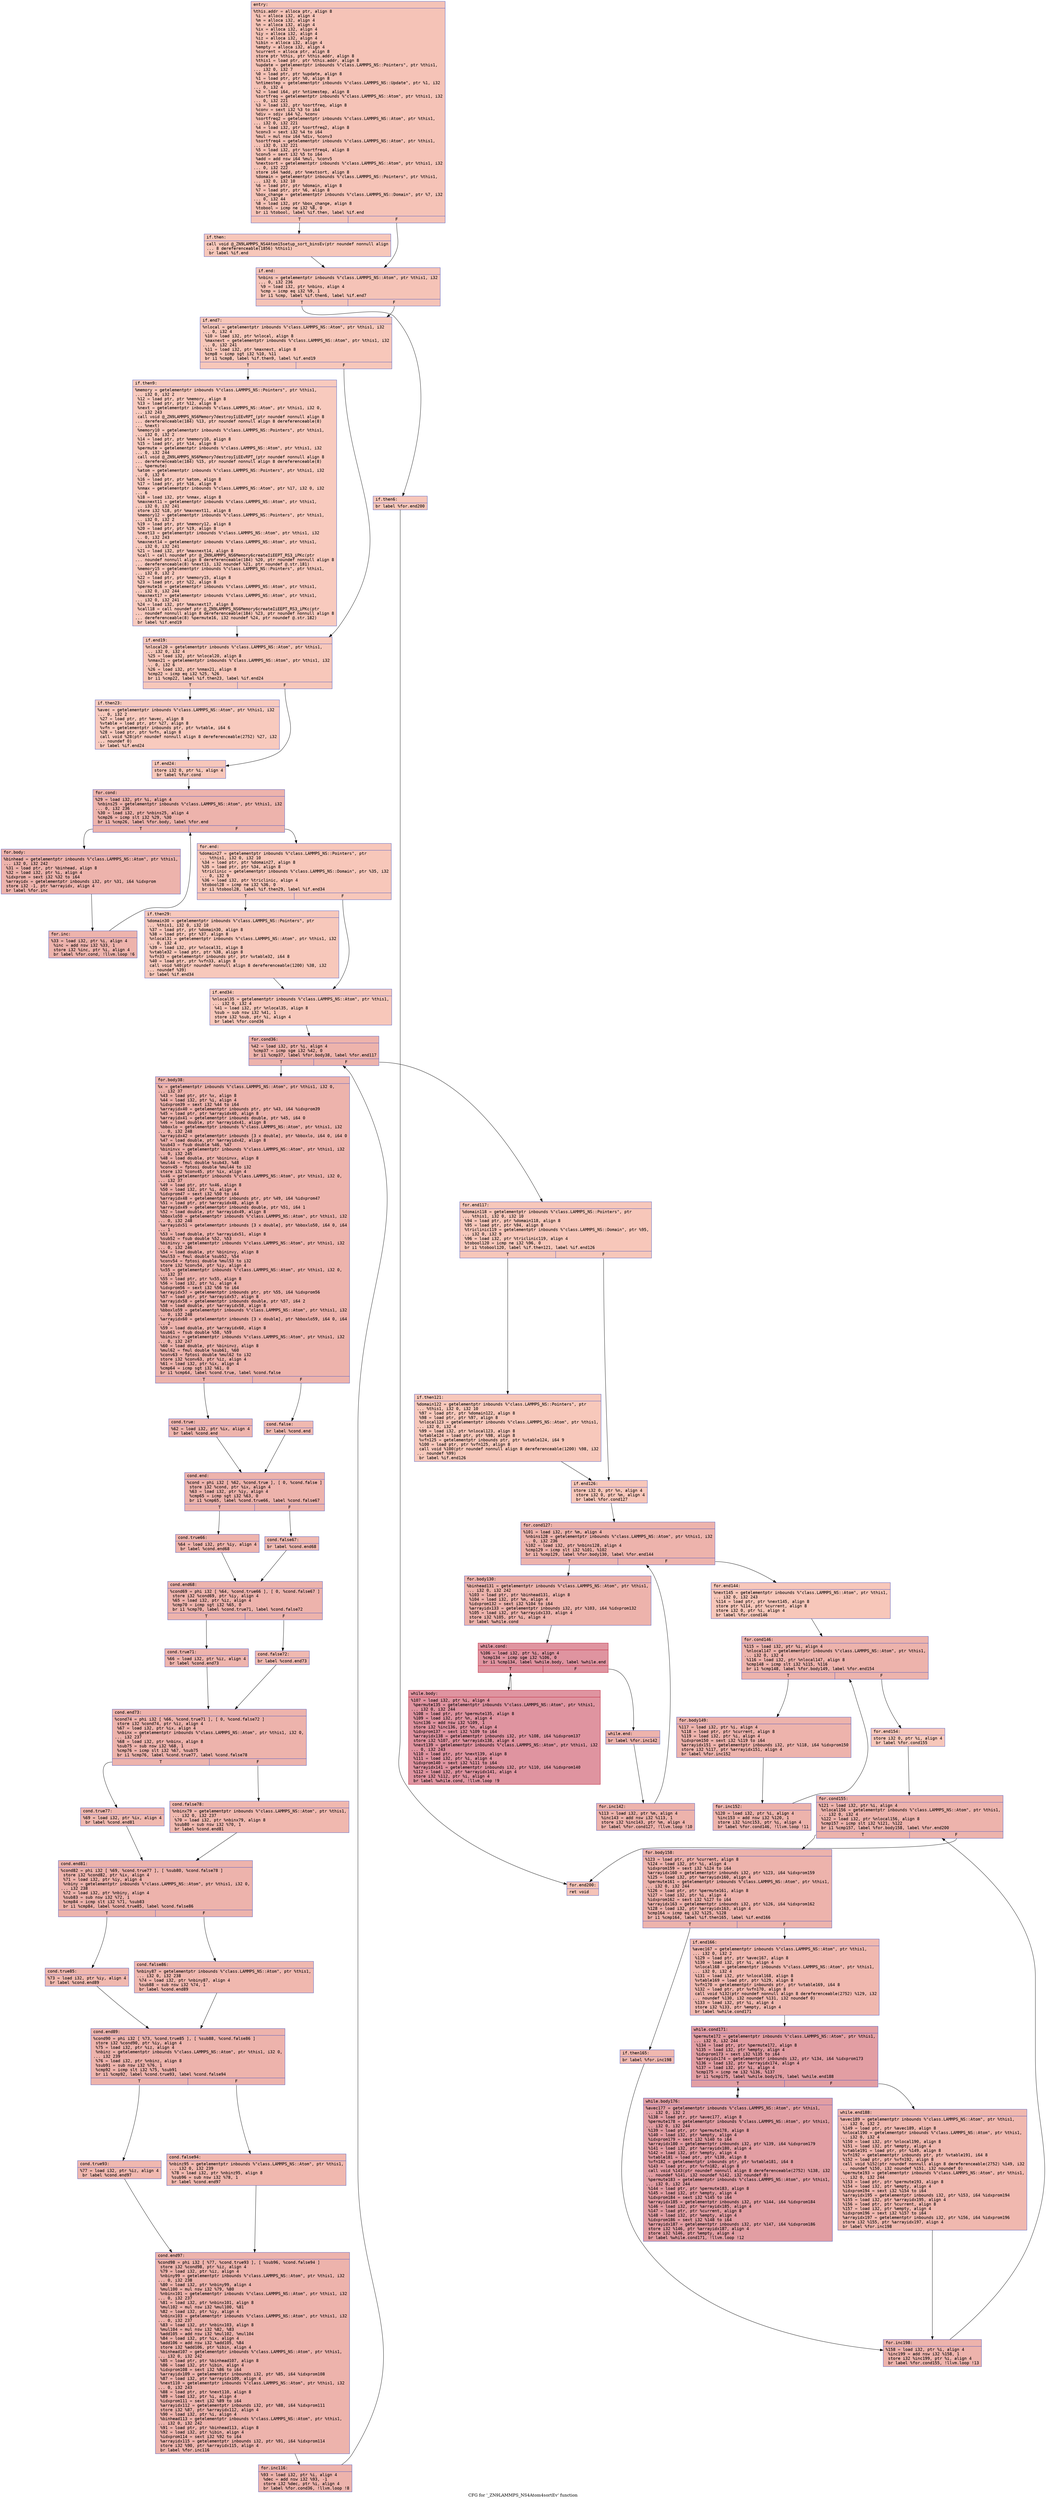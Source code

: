 digraph "CFG for '_ZN9LAMMPS_NS4Atom4sortEv' function" {
	label="CFG for '_ZN9LAMMPS_NS4Atom4sortEv' function";

	Node0x55aea90f3e20 [shape=record,color="#3d50c3ff", style=filled, fillcolor="#e8765c70" fontname="Courier",label="{entry:\l|  %this.addr = alloca ptr, align 8\l  %i = alloca i32, align 4\l  %m = alloca i32, align 4\l  %n = alloca i32, align 4\l  %ix = alloca i32, align 4\l  %iy = alloca i32, align 4\l  %iz = alloca i32, align 4\l  %ibin = alloca i32, align 4\l  %empty = alloca i32, align 4\l  %current = alloca ptr, align 8\l  store ptr %this, ptr %this.addr, align 8\l  %this1 = load ptr, ptr %this.addr, align 8\l  %update = getelementptr inbounds %\"class.LAMMPS_NS::Pointers\", ptr %this1,\l... i32 0, i32 7\l  %0 = load ptr, ptr %update, align 8\l  %1 = load ptr, ptr %0, align 8\l  %ntimestep = getelementptr inbounds %\"class.LAMMPS_NS::Update\", ptr %1, i32\l... 0, i32 4\l  %2 = load i64, ptr %ntimestep, align 8\l  %sortfreq = getelementptr inbounds %\"class.LAMMPS_NS::Atom\", ptr %this1, i32\l... 0, i32 221\l  %3 = load i32, ptr %sortfreq, align 8\l  %conv = sext i32 %3 to i64\l  %div = sdiv i64 %2, %conv\l  %sortfreq2 = getelementptr inbounds %\"class.LAMMPS_NS::Atom\", ptr %this1,\l... i32 0, i32 221\l  %4 = load i32, ptr %sortfreq2, align 8\l  %conv3 = sext i32 %4 to i64\l  %mul = mul nsw i64 %div, %conv3\l  %sortfreq4 = getelementptr inbounds %\"class.LAMMPS_NS::Atom\", ptr %this1,\l... i32 0, i32 221\l  %5 = load i32, ptr %sortfreq4, align 8\l  %conv5 = sext i32 %5 to i64\l  %add = add nsw i64 %mul, %conv5\l  %nextsort = getelementptr inbounds %\"class.LAMMPS_NS::Atom\", ptr %this1, i32\l... 0, i32 222\l  store i64 %add, ptr %nextsort, align 8\l  %domain = getelementptr inbounds %\"class.LAMMPS_NS::Pointers\", ptr %this1,\l... i32 0, i32 10\l  %6 = load ptr, ptr %domain, align 8\l  %7 = load ptr, ptr %6, align 8\l  %box_change = getelementptr inbounds %\"class.LAMMPS_NS::Domain\", ptr %7, i32\l... 0, i32 44\l  %8 = load i32, ptr %box_change, align 8\l  %tobool = icmp ne i32 %8, 0\l  br i1 %tobool, label %if.then, label %if.end\l|{<s0>T|<s1>F}}"];
	Node0x55aea90f3e20:s0 -> Node0x55aea90f57d0[tooltip="entry -> if.then\nProbability 62.50%" ];
	Node0x55aea90f3e20:s1 -> Node0x55aea90f5840[tooltip="entry -> if.end\nProbability 37.50%" ];
	Node0x55aea90f57d0 [shape=record,color="#3d50c3ff", style=filled, fillcolor="#ec7f6370" fontname="Courier",label="{if.then:\l|  call void @_ZN9LAMMPS_NS4Atom15setup_sort_binsEv(ptr noundef nonnull align\l... 8 dereferenceable(1856) %this1)\l  br label %if.end\l}"];
	Node0x55aea90f57d0 -> Node0x55aea90f5840[tooltip="if.then -> if.end\nProbability 100.00%" ];
	Node0x55aea90f5840 [shape=record,color="#3d50c3ff", style=filled, fillcolor="#e8765c70" fontname="Courier",label="{if.end:\l|  %nbins = getelementptr inbounds %\"class.LAMMPS_NS::Atom\", ptr %this1, i32\l... 0, i32 236\l  %9 = load i32, ptr %nbins, align 4\l  %cmp = icmp eq i32 %9, 1\l  br i1 %cmp, label %if.then6, label %if.end7\l|{<s0>T|<s1>F}}"];
	Node0x55aea90f5840:s0 -> Node0x55aea90f5d30[tooltip="if.end -> if.then6\nProbability 50.00%" ];
	Node0x55aea90f5840:s1 -> Node0x55aea90f5d80[tooltip="if.end -> if.end7\nProbability 50.00%" ];
	Node0x55aea90f5d30 [shape=record,color="#3d50c3ff", style=filled, fillcolor="#ec7f6370" fontname="Courier",label="{if.then6:\l|  br label %for.end200\l}"];
	Node0x55aea90f5d30 -> Node0x55aea90f5ea0[tooltip="if.then6 -> for.end200\nProbability 100.00%" ];
	Node0x55aea90f5d80 [shape=record,color="#3d50c3ff", style=filled, fillcolor="#ec7f6370" fontname="Courier",label="{if.end7:\l|  %nlocal = getelementptr inbounds %\"class.LAMMPS_NS::Atom\", ptr %this1, i32\l... 0, i32 4\l  %10 = load i32, ptr %nlocal, align 8\l  %maxnext = getelementptr inbounds %\"class.LAMMPS_NS::Atom\", ptr %this1, i32\l... 0, i32 241\l  %11 = load i32, ptr %maxnext, align 8\l  %cmp8 = icmp sgt i32 %10, %11\l  br i1 %cmp8, label %if.then9, label %if.end19\l|{<s0>T|<s1>F}}"];
	Node0x55aea90f5d80:s0 -> Node0x55aea90f62d0[tooltip="if.end7 -> if.then9\nProbability 50.00%" ];
	Node0x55aea90f5d80:s1 -> Node0x55aea90f6350[tooltip="if.end7 -> if.end19\nProbability 50.00%" ];
	Node0x55aea90f62d0 [shape=record,color="#3d50c3ff", style=filled, fillcolor="#ef886b70" fontname="Courier",label="{if.then9:\l|  %memory = getelementptr inbounds %\"class.LAMMPS_NS::Pointers\", ptr %this1,\l... i32 0, i32 2\l  %12 = load ptr, ptr %memory, align 8\l  %13 = load ptr, ptr %12, align 8\l  %next = getelementptr inbounds %\"class.LAMMPS_NS::Atom\", ptr %this1, i32 0,\l... i32 243\l  call void @_ZN9LAMMPS_NS6Memory7destroyIiEEvRPT_(ptr noundef nonnull align 8\l... dereferenceable(184) %13, ptr noundef nonnull align 8 dereferenceable(8)\l... %next)\l  %memory10 = getelementptr inbounds %\"class.LAMMPS_NS::Pointers\", ptr %this1,\l... i32 0, i32 2\l  %14 = load ptr, ptr %memory10, align 8\l  %15 = load ptr, ptr %14, align 8\l  %permute = getelementptr inbounds %\"class.LAMMPS_NS::Atom\", ptr %this1, i32\l... 0, i32 244\l  call void @_ZN9LAMMPS_NS6Memory7destroyIiEEvRPT_(ptr noundef nonnull align 8\l... dereferenceable(184) %15, ptr noundef nonnull align 8 dereferenceable(8)\l... %permute)\l  %atom = getelementptr inbounds %\"class.LAMMPS_NS::Pointers\", ptr %this1, i32\l... 0, i32 6\l  %16 = load ptr, ptr %atom, align 8\l  %17 = load ptr, ptr %16, align 8\l  %nmax = getelementptr inbounds %\"class.LAMMPS_NS::Atom\", ptr %17, i32 0, i32\l... 6\l  %18 = load i32, ptr %nmax, align 8\l  %maxnext11 = getelementptr inbounds %\"class.LAMMPS_NS::Atom\", ptr %this1,\l... i32 0, i32 241\l  store i32 %18, ptr %maxnext11, align 8\l  %memory12 = getelementptr inbounds %\"class.LAMMPS_NS::Pointers\", ptr %this1,\l... i32 0, i32 2\l  %19 = load ptr, ptr %memory12, align 8\l  %20 = load ptr, ptr %19, align 8\l  %next13 = getelementptr inbounds %\"class.LAMMPS_NS::Atom\", ptr %this1, i32\l... 0, i32 243\l  %maxnext14 = getelementptr inbounds %\"class.LAMMPS_NS::Atom\", ptr %this1,\l... i32 0, i32 241\l  %21 = load i32, ptr %maxnext14, align 8\l  %call = call noundef ptr @_ZN9LAMMPS_NS6Memory6createIiEEPT_RS3_iPKc(ptr\l... noundef nonnull align 8 dereferenceable(184) %20, ptr noundef nonnull align 8\l... dereferenceable(8) %next13, i32 noundef %21, ptr noundef @.str.181)\l  %memory15 = getelementptr inbounds %\"class.LAMMPS_NS::Pointers\", ptr %this1,\l... i32 0, i32 2\l  %22 = load ptr, ptr %memory15, align 8\l  %23 = load ptr, ptr %22, align 8\l  %permute16 = getelementptr inbounds %\"class.LAMMPS_NS::Atom\", ptr %this1,\l... i32 0, i32 244\l  %maxnext17 = getelementptr inbounds %\"class.LAMMPS_NS::Atom\", ptr %this1,\l... i32 0, i32 241\l  %24 = load i32, ptr %maxnext17, align 8\l  %call18 = call noundef ptr @_ZN9LAMMPS_NS6Memory6createIiEEPT_RS3_iPKc(ptr\l... noundef nonnull align 8 dereferenceable(184) %23, ptr noundef nonnull align 8\l... dereferenceable(8) %permute16, i32 noundef %24, ptr noundef @.str.182)\l  br label %if.end19\l}"];
	Node0x55aea90f62d0 -> Node0x55aea90f6350[tooltip="if.then9 -> if.end19\nProbability 100.00%" ];
	Node0x55aea90f6350 [shape=record,color="#3d50c3ff", style=filled, fillcolor="#ec7f6370" fontname="Courier",label="{if.end19:\l|  %nlocal20 = getelementptr inbounds %\"class.LAMMPS_NS::Atom\", ptr %this1,\l... i32 0, i32 4\l  %25 = load i32, ptr %nlocal20, align 8\l  %nmax21 = getelementptr inbounds %\"class.LAMMPS_NS::Atom\", ptr %this1, i32\l... 0, i32 6\l  %26 = load i32, ptr %nmax21, align 8\l  %cmp22 = icmp eq i32 %25, %26\l  br i1 %cmp22, label %if.then23, label %if.end24\l|{<s0>T|<s1>F}}"];
	Node0x55aea90f6350:s0 -> Node0x55aea90f83f0[tooltip="if.end19 -> if.then23\nProbability 50.00%" ];
	Node0x55aea90f6350:s1 -> Node0x55aea90f8470[tooltip="if.end19 -> if.end24\nProbability 50.00%" ];
	Node0x55aea90f83f0 [shape=record,color="#3d50c3ff", style=filled, fillcolor="#ef886b70" fontname="Courier",label="{if.then23:\l|  %avec = getelementptr inbounds %\"class.LAMMPS_NS::Atom\", ptr %this1, i32\l... 0, i32 2\l  %27 = load ptr, ptr %avec, align 8\l  %vtable = load ptr, ptr %27, align 8\l  %vfn = getelementptr inbounds ptr, ptr %vtable, i64 6\l  %28 = load ptr, ptr %vfn, align 8\l  call void %28(ptr noundef nonnull align 8 dereferenceable(2752) %27, i32\l... noundef 0)\l  br label %if.end24\l}"];
	Node0x55aea90f83f0 -> Node0x55aea90f8470[tooltip="if.then23 -> if.end24\nProbability 100.00%" ];
	Node0x55aea90f8470 [shape=record,color="#3d50c3ff", style=filled, fillcolor="#ec7f6370" fontname="Courier",label="{if.end24:\l|  store i32 0, ptr %i, align 4\l  br label %for.cond\l}"];
	Node0x55aea90f8470 -> Node0x55aea90f8b40[tooltip="if.end24 -> for.cond\nProbability 100.00%" ];
	Node0x55aea90f8b40 [shape=record,color="#3d50c3ff", style=filled, fillcolor="#d6524470" fontname="Courier",label="{for.cond:\l|  %29 = load i32, ptr %i, align 4\l  %nbins25 = getelementptr inbounds %\"class.LAMMPS_NS::Atom\", ptr %this1, i32\l... 0, i32 236\l  %30 = load i32, ptr %nbins25, align 4\l  %cmp26 = icmp slt i32 %29, %30\l  br i1 %cmp26, label %for.body, label %for.end\l|{<s0>T|<s1>F}}"];
	Node0x55aea90f8b40:s0 -> Node0x55aea90f8e80[tooltip="for.cond -> for.body\nProbability 96.88%" ];
	Node0x55aea90f8b40:s1 -> Node0x55aea90f8f00[tooltip="for.cond -> for.end\nProbability 3.12%" ];
	Node0x55aea90f8e80 [shape=record,color="#3d50c3ff", style=filled, fillcolor="#d6524470" fontname="Courier",label="{for.body:\l|  %binhead = getelementptr inbounds %\"class.LAMMPS_NS::Atom\", ptr %this1,\l... i32 0, i32 242\l  %31 = load ptr, ptr %binhead, align 8\l  %32 = load i32, ptr %i, align 4\l  %idxprom = sext i32 %32 to i64\l  %arrayidx = getelementptr inbounds i32, ptr %31, i64 %idxprom\l  store i32 -1, ptr %arrayidx, align 4\l  br label %for.inc\l}"];
	Node0x55aea90f8e80 -> Node0x55aea90f9400[tooltip="for.body -> for.inc\nProbability 100.00%" ];
	Node0x55aea90f9400 [shape=record,color="#3d50c3ff", style=filled, fillcolor="#d6524470" fontname="Courier",label="{for.inc:\l|  %33 = load i32, ptr %i, align 4\l  %inc = add nsw i32 %33, 1\l  store i32 %inc, ptr %i, align 4\l  br label %for.cond, !llvm.loop !6\l}"];
	Node0x55aea90f9400 -> Node0x55aea90f8b40[tooltip="for.inc -> for.cond\nProbability 100.00%" ];
	Node0x55aea90f8f00 [shape=record,color="#3d50c3ff", style=filled, fillcolor="#ec7f6370" fontname="Courier",label="{for.end:\l|  %domain27 = getelementptr inbounds %\"class.LAMMPS_NS::Pointers\", ptr\l... %this1, i32 0, i32 10\l  %34 = load ptr, ptr %domain27, align 8\l  %35 = load ptr, ptr %34, align 8\l  %triclinic = getelementptr inbounds %\"class.LAMMPS_NS::Domain\", ptr %35, i32\l... 0, i32 9\l  %36 = load i32, ptr %triclinic, align 4\l  %tobool28 = icmp ne i32 %36, 0\l  br i1 %tobool28, label %if.then29, label %if.end34\l|{<s0>T|<s1>F}}"];
	Node0x55aea90f8f00:s0 -> Node0x55aea90f9c10[tooltip="for.end -> if.then29\nProbability 62.50%" ];
	Node0x55aea90f8f00:s1 -> Node0x55aea90f9c90[tooltip="for.end -> if.end34\nProbability 37.50%" ];
	Node0x55aea90f9c10 [shape=record,color="#3d50c3ff", style=filled, fillcolor="#ed836670" fontname="Courier",label="{if.then29:\l|  %domain30 = getelementptr inbounds %\"class.LAMMPS_NS::Pointers\", ptr\l... %this1, i32 0, i32 10\l  %37 = load ptr, ptr %domain30, align 8\l  %38 = load ptr, ptr %37, align 8\l  %nlocal31 = getelementptr inbounds %\"class.LAMMPS_NS::Atom\", ptr %this1, i32\l... 0, i32 4\l  %39 = load i32, ptr %nlocal31, align 8\l  %vtable32 = load ptr, ptr %38, align 8\l  %vfn33 = getelementptr inbounds ptr, ptr %vtable32, i64 8\l  %40 = load ptr, ptr %vfn33, align 8\l  call void %40(ptr noundef nonnull align 8 dereferenceable(1200) %38, i32\l... noundef %39)\l  br label %if.end34\l}"];
	Node0x55aea90f9c10 -> Node0x55aea90f9c90[tooltip="if.then29 -> if.end34\nProbability 100.00%" ];
	Node0x55aea90f9c90 [shape=record,color="#3d50c3ff", style=filled, fillcolor="#ec7f6370" fontname="Courier",label="{if.end34:\l|  %nlocal35 = getelementptr inbounds %\"class.LAMMPS_NS::Atom\", ptr %this1,\l... i32 0, i32 4\l  %41 = load i32, ptr %nlocal35, align 8\l  %sub = sub nsw i32 %41, 1\l  store i32 %sub, ptr %i, align 4\l  br label %for.cond36\l}"];
	Node0x55aea90f9c90 -> Node0x55aea90fa770[tooltip="if.end34 -> for.cond36\nProbability 100.00%" ];
	Node0x55aea90fa770 [shape=record,color="#3d50c3ff", style=filled, fillcolor="#d6524470" fontname="Courier",label="{for.cond36:\l|  %42 = load i32, ptr %i, align 4\l  %cmp37 = icmp sge i32 %42, 0\l  br i1 %cmp37, label %for.body38, label %for.end117\l|{<s0>T|<s1>F}}"];
	Node0x55aea90fa770:s0 -> Node0x55aea90fa970[tooltip="for.cond36 -> for.body38\nProbability 96.88%" ];
	Node0x55aea90fa770:s1 -> Node0x55aea90fa9f0[tooltip="for.cond36 -> for.end117\nProbability 3.12%" ];
	Node0x55aea90fa970 [shape=record,color="#3d50c3ff", style=filled, fillcolor="#d6524470" fontname="Courier",label="{for.body38:\l|  %x = getelementptr inbounds %\"class.LAMMPS_NS::Atom\", ptr %this1, i32 0,\l... i32 37\l  %43 = load ptr, ptr %x, align 8\l  %44 = load i32, ptr %i, align 4\l  %idxprom39 = sext i32 %44 to i64\l  %arrayidx40 = getelementptr inbounds ptr, ptr %43, i64 %idxprom39\l  %45 = load ptr, ptr %arrayidx40, align 8\l  %arrayidx41 = getelementptr inbounds double, ptr %45, i64 0\l  %46 = load double, ptr %arrayidx41, align 8\l  %bboxlo = getelementptr inbounds %\"class.LAMMPS_NS::Atom\", ptr %this1, i32\l... 0, i32 248\l  %arrayidx42 = getelementptr inbounds [3 x double], ptr %bboxlo, i64 0, i64 0\l  %47 = load double, ptr %arrayidx42, align 8\l  %sub43 = fsub double %46, %47\l  %bininvx = getelementptr inbounds %\"class.LAMMPS_NS::Atom\", ptr %this1, i32\l... 0, i32 245\l  %48 = load double, ptr %bininvx, align 8\l  %mul44 = fmul double %sub43, %48\l  %conv45 = fptosi double %mul44 to i32\l  store i32 %conv45, ptr %ix, align 4\l  %x46 = getelementptr inbounds %\"class.LAMMPS_NS::Atom\", ptr %this1, i32 0,\l... i32 37\l  %49 = load ptr, ptr %x46, align 8\l  %50 = load i32, ptr %i, align 4\l  %idxprom47 = sext i32 %50 to i64\l  %arrayidx48 = getelementptr inbounds ptr, ptr %49, i64 %idxprom47\l  %51 = load ptr, ptr %arrayidx48, align 8\l  %arrayidx49 = getelementptr inbounds double, ptr %51, i64 1\l  %52 = load double, ptr %arrayidx49, align 8\l  %bboxlo50 = getelementptr inbounds %\"class.LAMMPS_NS::Atom\", ptr %this1, i32\l... 0, i32 248\l  %arrayidx51 = getelementptr inbounds [3 x double], ptr %bboxlo50, i64 0, i64\l... 1\l  %53 = load double, ptr %arrayidx51, align 8\l  %sub52 = fsub double %52, %53\l  %bininvy = getelementptr inbounds %\"class.LAMMPS_NS::Atom\", ptr %this1, i32\l... 0, i32 246\l  %54 = load double, ptr %bininvy, align 8\l  %mul53 = fmul double %sub52, %54\l  %conv54 = fptosi double %mul53 to i32\l  store i32 %conv54, ptr %iy, align 4\l  %x55 = getelementptr inbounds %\"class.LAMMPS_NS::Atom\", ptr %this1, i32 0,\l... i32 37\l  %55 = load ptr, ptr %x55, align 8\l  %56 = load i32, ptr %i, align 4\l  %idxprom56 = sext i32 %56 to i64\l  %arrayidx57 = getelementptr inbounds ptr, ptr %55, i64 %idxprom56\l  %57 = load ptr, ptr %arrayidx57, align 8\l  %arrayidx58 = getelementptr inbounds double, ptr %57, i64 2\l  %58 = load double, ptr %arrayidx58, align 8\l  %bboxlo59 = getelementptr inbounds %\"class.LAMMPS_NS::Atom\", ptr %this1, i32\l... 0, i32 248\l  %arrayidx60 = getelementptr inbounds [3 x double], ptr %bboxlo59, i64 0, i64\l... 2\l  %59 = load double, ptr %arrayidx60, align 8\l  %sub61 = fsub double %58, %59\l  %bininvz = getelementptr inbounds %\"class.LAMMPS_NS::Atom\", ptr %this1, i32\l... 0, i32 247\l  %60 = load double, ptr %bininvz, align 8\l  %mul62 = fmul double %sub61, %60\l  %conv63 = fptosi double %mul62 to i32\l  store i32 %conv63, ptr %iz, align 4\l  %61 = load i32, ptr %ix, align 4\l  %cmp64 = icmp sgt i32 %61, 0\l  br i1 %cmp64, label %cond.true, label %cond.false\l|{<s0>T|<s1>F}}"];
	Node0x55aea90fa970:s0 -> Node0x55aea90fdca0[tooltip="for.body38 -> cond.true\nProbability 62.50%" ];
	Node0x55aea90fa970:s1 -> Node0x55aea90fdd20[tooltip="for.body38 -> cond.false\nProbability 37.50%" ];
	Node0x55aea90fdca0 [shape=record,color="#3d50c3ff", style=filled, fillcolor="#d8564670" fontname="Courier",label="{cond.true:\l|  %62 = load i32, ptr %ix, align 4\l  br label %cond.end\l}"];
	Node0x55aea90fdca0 -> Node0x55aea90fded0[tooltip="cond.true -> cond.end\nProbability 100.00%" ];
	Node0x55aea90fdd20 [shape=record,color="#3d50c3ff", style=filled, fillcolor="#de614d70" fontname="Courier",label="{cond.false:\l|  br label %cond.end\l}"];
	Node0x55aea90fdd20 -> Node0x55aea90fded0[tooltip="cond.false -> cond.end\nProbability 100.00%" ];
	Node0x55aea90fded0 [shape=record,color="#3d50c3ff", style=filled, fillcolor="#d6524470" fontname="Courier",label="{cond.end:\l|  %cond = phi i32 [ %62, %cond.true ], [ 0, %cond.false ]\l  store i32 %cond, ptr %ix, align 4\l  %63 = load i32, ptr %iy, align 4\l  %cmp65 = icmp sgt i32 %63, 0\l  br i1 %cmp65, label %cond.true66, label %cond.false67\l|{<s0>T|<s1>F}}"];
	Node0x55aea90fded0:s0 -> Node0x55aea90fe220[tooltip="cond.end -> cond.true66\nProbability 62.50%" ];
	Node0x55aea90fded0:s1 -> Node0x55aea90fe2a0[tooltip="cond.end -> cond.false67\nProbability 37.50%" ];
	Node0x55aea90fe220 [shape=record,color="#3d50c3ff", style=filled, fillcolor="#d8564670" fontname="Courier",label="{cond.true66:\l|  %64 = load i32, ptr %iy, align 4\l  br label %cond.end68\l}"];
	Node0x55aea90fe220 -> Node0x55aea90fe4b0[tooltip="cond.true66 -> cond.end68\nProbability 100.00%" ];
	Node0x55aea90fe2a0 [shape=record,color="#3d50c3ff", style=filled, fillcolor="#de614d70" fontname="Courier",label="{cond.false67:\l|  br label %cond.end68\l}"];
	Node0x55aea90fe2a0 -> Node0x55aea90fe4b0[tooltip="cond.false67 -> cond.end68\nProbability 100.00%" ];
	Node0x55aea90fe4b0 [shape=record,color="#3d50c3ff", style=filled, fillcolor="#d6524470" fontname="Courier",label="{cond.end68:\l|  %cond69 = phi i32 [ %64, %cond.true66 ], [ 0, %cond.false67 ]\l  store i32 %cond69, ptr %iy, align 4\l  %65 = load i32, ptr %iz, align 4\l  %cmp70 = icmp sgt i32 %65, 0\l  br i1 %cmp70, label %cond.true71, label %cond.false72\l|{<s0>T|<s1>F}}"];
	Node0x55aea90fe4b0:s0 -> Node0x55aea90fe800[tooltip="cond.end68 -> cond.true71\nProbability 62.50%" ];
	Node0x55aea90fe4b0:s1 -> Node0x55aea90fe8e0[tooltip="cond.end68 -> cond.false72\nProbability 37.50%" ];
	Node0x55aea90fe800 [shape=record,color="#3d50c3ff", style=filled, fillcolor="#d8564670" fontname="Courier",label="{cond.true71:\l|  %66 = load i32, ptr %iz, align 4\l  br label %cond.end73\l}"];
	Node0x55aea90fe800 -> Node0x55aea90feaf0[tooltip="cond.true71 -> cond.end73\nProbability 100.00%" ];
	Node0x55aea90fe8e0 [shape=record,color="#3d50c3ff", style=filled, fillcolor="#de614d70" fontname="Courier",label="{cond.false72:\l|  br label %cond.end73\l}"];
	Node0x55aea90fe8e0 -> Node0x55aea90feaf0[tooltip="cond.false72 -> cond.end73\nProbability 100.00%" ];
	Node0x55aea90feaf0 [shape=record,color="#3d50c3ff", style=filled, fillcolor="#d6524470" fontname="Courier",label="{cond.end73:\l|  %cond74 = phi i32 [ %66, %cond.true71 ], [ 0, %cond.false72 ]\l  store i32 %cond74, ptr %iz, align 4\l  %67 = load i32, ptr %ix, align 4\l  %nbinx = getelementptr inbounds %\"class.LAMMPS_NS::Atom\", ptr %this1, i32 0,\l... i32 237\l  %68 = load i32, ptr %nbinx, align 8\l  %sub75 = sub nsw i32 %68, 1\l  %cmp76 = icmp slt i32 %67, %sub75\l  br i1 %cmp76, label %cond.true77, label %cond.false78\l|{<s0>T|<s1>F}}"];
	Node0x55aea90feaf0:s0 -> Node0x55aea90ff050[tooltip="cond.end73 -> cond.true77\nProbability 50.00%" ];
	Node0x55aea90feaf0:s1 -> Node0x55aea90ff130[tooltip="cond.end73 -> cond.false78\nProbability 50.00%" ];
	Node0x55aea90ff050 [shape=record,color="#3d50c3ff", style=filled, fillcolor="#dc5d4a70" fontname="Courier",label="{cond.true77:\l|  %69 = load i32, ptr %ix, align 4\l  br label %cond.end81\l}"];
	Node0x55aea90ff050 -> Node0x55aea90ff340[tooltip="cond.true77 -> cond.end81\nProbability 100.00%" ];
	Node0x55aea90ff130 [shape=record,color="#3d50c3ff", style=filled, fillcolor="#dc5d4a70" fontname="Courier",label="{cond.false78:\l|  %nbinx79 = getelementptr inbounds %\"class.LAMMPS_NS::Atom\", ptr %this1,\l... i32 0, i32 237\l  %70 = load i32, ptr %nbinx79, align 8\l  %sub80 = sub nsw i32 %70, 1\l  br label %cond.end81\l}"];
	Node0x55aea90ff130 -> Node0x55aea90ff340[tooltip="cond.false78 -> cond.end81\nProbability 100.00%" ];
	Node0x55aea90ff340 [shape=record,color="#3d50c3ff", style=filled, fillcolor="#d6524470" fontname="Courier",label="{cond.end81:\l|  %cond82 = phi i32 [ %69, %cond.true77 ], [ %sub80, %cond.false78 ]\l  store i32 %cond82, ptr %ix, align 4\l  %71 = load i32, ptr %iy, align 4\l  %nbiny = getelementptr inbounds %\"class.LAMMPS_NS::Atom\", ptr %this1, i32 0,\l... i32 238\l  %72 = load i32, ptr %nbiny, align 4\l  %sub83 = sub nsw i32 %72, 1\l  %cmp84 = icmp slt i32 %71, %sub83\l  br i1 %cmp84, label %cond.true85, label %cond.false86\l|{<s0>T|<s1>F}}"];
	Node0x55aea90ff340:s0 -> Node0x55aea90ffab0[tooltip="cond.end81 -> cond.true85\nProbability 50.00%" ];
	Node0x55aea90ff340:s1 -> Node0x55aea90ffb90[tooltip="cond.end81 -> cond.false86\nProbability 50.00%" ];
	Node0x55aea90ffab0 [shape=record,color="#3d50c3ff", style=filled, fillcolor="#dc5d4a70" fontname="Courier",label="{cond.true85:\l|  %73 = load i32, ptr %iy, align 4\l  br label %cond.end89\l}"];
	Node0x55aea90ffab0 -> Node0x55aea90ffda0[tooltip="cond.true85 -> cond.end89\nProbability 100.00%" ];
	Node0x55aea90ffb90 [shape=record,color="#3d50c3ff", style=filled, fillcolor="#dc5d4a70" fontname="Courier",label="{cond.false86:\l|  %nbiny87 = getelementptr inbounds %\"class.LAMMPS_NS::Atom\", ptr %this1,\l... i32 0, i32 238\l  %74 = load i32, ptr %nbiny87, align 4\l  %sub88 = sub nsw i32 %74, 1\l  br label %cond.end89\l}"];
	Node0x55aea90ffb90 -> Node0x55aea90ffda0[tooltip="cond.false86 -> cond.end89\nProbability 100.00%" ];
	Node0x55aea90ffda0 [shape=record,color="#3d50c3ff", style=filled, fillcolor="#d6524470" fontname="Courier",label="{cond.end89:\l|  %cond90 = phi i32 [ %73, %cond.true85 ], [ %sub88, %cond.false86 ]\l  store i32 %cond90, ptr %iy, align 4\l  %75 = load i32, ptr %iz, align 4\l  %nbinz = getelementptr inbounds %\"class.LAMMPS_NS::Atom\", ptr %this1, i32 0,\l... i32 239\l  %76 = load i32, ptr %nbinz, align 8\l  %sub91 = sub nsw i32 %76, 1\l  %cmp92 = icmp slt i32 %75, %sub91\l  br i1 %cmp92, label %cond.true93, label %cond.false94\l|{<s0>T|<s1>F}}"];
	Node0x55aea90ffda0:s0 -> Node0x55aea9100510[tooltip="cond.end89 -> cond.true93\nProbability 50.00%" ];
	Node0x55aea90ffda0:s1 -> Node0x55aea91005f0[tooltip="cond.end89 -> cond.false94\nProbability 50.00%" ];
	Node0x55aea9100510 [shape=record,color="#3d50c3ff", style=filled, fillcolor="#dc5d4a70" fontname="Courier",label="{cond.true93:\l|  %77 = load i32, ptr %iz, align 4\l  br label %cond.end97\l}"];
	Node0x55aea9100510 -> Node0x55aea9100800[tooltip="cond.true93 -> cond.end97\nProbability 100.00%" ];
	Node0x55aea91005f0 [shape=record,color="#3d50c3ff", style=filled, fillcolor="#dc5d4a70" fontname="Courier",label="{cond.false94:\l|  %nbinz95 = getelementptr inbounds %\"class.LAMMPS_NS::Atom\", ptr %this1,\l... i32 0, i32 239\l  %78 = load i32, ptr %nbinz95, align 8\l  %sub96 = sub nsw i32 %78, 1\l  br label %cond.end97\l}"];
	Node0x55aea91005f0 -> Node0x55aea9100800[tooltip="cond.false94 -> cond.end97\nProbability 100.00%" ];
	Node0x55aea9100800 [shape=record,color="#3d50c3ff", style=filled, fillcolor="#d6524470" fontname="Courier",label="{cond.end97:\l|  %cond98 = phi i32 [ %77, %cond.true93 ], [ %sub96, %cond.false94 ]\l  store i32 %cond98, ptr %iz, align 4\l  %79 = load i32, ptr %iz, align 4\l  %nbiny99 = getelementptr inbounds %\"class.LAMMPS_NS::Atom\", ptr %this1, i32\l... 0, i32 238\l  %80 = load i32, ptr %nbiny99, align 4\l  %mul100 = mul nsw i32 %79, %80\l  %nbinx101 = getelementptr inbounds %\"class.LAMMPS_NS::Atom\", ptr %this1, i32\l... 0, i32 237\l  %81 = load i32, ptr %nbinx101, align 8\l  %mul102 = mul nsw i32 %mul100, %81\l  %82 = load i32, ptr %iy, align 4\l  %nbinx103 = getelementptr inbounds %\"class.LAMMPS_NS::Atom\", ptr %this1, i32\l... 0, i32 237\l  %83 = load i32, ptr %nbinx103, align 8\l  %mul104 = mul nsw i32 %82, %83\l  %add105 = add nsw i32 %mul102, %mul104\l  %84 = load i32, ptr %ix, align 4\l  %add106 = add nsw i32 %add105, %84\l  store i32 %add106, ptr %ibin, align 4\l  %binhead107 = getelementptr inbounds %\"class.LAMMPS_NS::Atom\", ptr %this1,\l... i32 0, i32 242\l  %85 = load ptr, ptr %binhead107, align 8\l  %86 = load i32, ptr %ibin, align 4\l  %idxprom108 = sext i32 %86 to i64\l  %arrayidx109 = getelementptr inbounds i32, ptr %85, i64 %idxprom108\l  %87 = load i32, ptr %arrayidx109, align 4\l  %next110 = getelementptr inbounds %\"class.LAMMPS_NS::Atom\", ptr %this1, i32\l... 0, i32 243\l  %88 = load ptr, ptr %next110, align 8\l  %89 = load i32, ptr %i, align 4\l  %idxprom111 = sext i32 %89 to i64\l  %arrayidx112 = getelementptr inbounds i32, ptr %88, i64 %idxprom111\l  store i32 %87, ptr %arrayidx112, align 4\l  %90 = load i32, ptr %i, align 4\l  %binhead113 = getelementptr inbounds %\"class.LAMMPS_NS::Atom\", ptr %this1,\l... i32 0, i32 242\l  %91 = load ptr, ptr %binhead113, align 8\l  %92 = load i32, ptr %ibin, align 4\l  %idxprom114 = sext i32 %92 to i64\l  %arrayidx115 = getelementptr inbounds i32, ptr %91, i64 %idxprom114\l  store i32 %90, ptr %arrayidx115, align 4\l  br label %for.inc116\l}"];
	Node0x55aea9100800 -> Node0x55aea9102250[tooltip="cond.end97 -> for.inc116\nProbability 100.00%" ];
	Node0x55aea9102250 [shape=record,color="#3d50c3ff", style=filled, fillcolor="#d6524470" fontname="Courier",label="{for.inc116:\l|  %93 = load i32, ptr %i, align 4\l  %dec = add nsw i32 %93, -1\l  store i32 %dec, ptr %i, align 4\l  br label %for.cond36, !llvm.loop !8\l}"];
	Node0x55aea9102250 -> Node0x55aea90fa770[tooltip="for.inc116 -> for.cond36\nProbability 100.00%" ];
	Node0x55aea90fa9f0 [shape=record,color="#3d50c3ff", style=filled, fillcolor="#ec7f6370" fontname="Courier",label="{for.end117:\l|  %domain118 = getelementptr inbounds %\"class.LAMMPS_NS::Pointers\", ptr\l... %this1, i32 0, i32 10\l  %94 = load ptr, ptr %domain118, align 8\l  %95 = load ptr, ptr %94, align 8\l  %triclinic119 = getelementptr inbounds %\"class.LAMMPS_NS::Domain\", ptr %95,\l... i32 0, i32 9\l  %96 = load i32, ptr %triclinic119, align 4\l  %tobool120 = icmp ne i32 %96, 0\l  br i1 %tobool120, label %if.then121, label %if.end126\l|{<s0>T|<s1>F}}"];
	Node0x55aea90fa9f0:s0 -> Node0x55aea90fb4c0[tooltip="for.end117 -> if.then121\nProbability 62.50%" ];
	Node0x55aea90fa9f0:s1 -> Node0x55aea90fb540[tooltip="for.end117 -> if.end126\nProbability 37.50%" ];
	Node0x55aea90fb4c0 [shape=record,color="#3d50c3ff", style=filled, fillcolor="#ed836670" fontname="Courier",label="{if.then121:\l|  %domain122 = getelementptr inbounds %\"class.LAMMPS_NS::Pointers\", ptr\l... %this1, i32 0, i32 10\l  %97 = load ptr, ptr %domain122, align 8\l  %98 = load ptr, ptr %97, align 8\l  %nlocal123 = getelementptr inbounds %\"class.LAMMPS_NS::Atom\", ptr %this1,\l... i32 0, i32 4\l  %99 = load i32, ptr %nlocal123, align 8\l  %vtable124 = load ptr, ptr %98, align 8\l  %vfn125 = getelementptr inbounds ptr, ptr %vtable124, i64 9\l  %100 = load ptr, ptr %vfn125, align 8\l  call void %100(ptr noundef nonnull align 8 dereferenceable(1200) %98, i32\l... noundef %99)\l  br label %if.end126\l}"];
	Node0x55aea90fb4c0 -> Node0x55aea90fb540[tooltip="if.then121 -> if.end126\nProbability 100.00%" ];
	Node0x55aea90fb540 [shape=record,color="#3d50c3ff", style=filled, fillcolor="#ec7f6370" fontname="Courier",label="{if.end126:\l|  store i32 0, ptr %n, align 4\l  store i32 0, ptr %m, align 4\l  br label %for.cond127\l}"];
	Node0x55aea90fb540 -> Node0x55aea9103d80[tooltip="if.end126 -> for.cond127\nProbability 100.00%" ];
	Node0x55aea9103d80 [shape=record,color="#3d50c3ff", style=filled, fillcolor="#d6524470" fontname="Courier",label="{for.cond127:\l|  %101 = load i32, ptr %m, align 4\l  %nbins128 = getelementptr inbounds %\"class.LAMMPS_NS::Atom\", ptr %this1, i32\l... 0, i32 236\l  %102 = load i32, ptr %nbins128, align 4\l  %cmp129 = icmp slt i32 %101, %102\l  br i1 %cmp129, label %for.body130, label %for.end144\l|{<s0>T|<s1>F}}"];
	Node0x55aea9103d80:s0 -> Node0x55aea91040f0[tooltip="for.cond127 -> for.body130\nProbability 96.88%" ];
	Node0x55aea9103d80:s1 -> Node0x55aea9104170[tooltip="for.cond127 -> for.end144\nProbability 3.12%" ];
	Node0x55aea91040f0 [shape=record,color="#3d50c3ff", style=filled, fillcolor="#d6524470" fontname="Courier",label="{for.body130:\l|  %binhead131 = getelementptr inbounds %\"class.LAMMPS_NS::Atom\", ptr %this1,\l... i32 0, i32 242\l  %103 = load ptr, ptr %binhead131, align 8\l  %104 = load i32, ptr %m, align 4\l  %idxprom132 = sext i32 %104 to i64\l  %arrayidx133 = getelementptr inbounds i32, ptr %103, i64 %idxprom132\l  %105 = load i32, ptr %arrayidx133, align 4\l  store i32 %105, ptr %i, align 4\l  br label %while.cond\l}"];
	Node0x55aea91040f0 -> Node0x55aea90fc290[tooltip="for.body130 -> while.cond\nProbability 100.00%" ];
	Node0x55aea90fc290 [shape=record,color="#b70d28ff", style=filled, fillcolor="#b70d2870" fontname="Courier",label="{while.cond:\l|  %106 = load i32, ptr %i, align 4\l  %cmp134 = icmp sge i32 %106, 0\l  br i1 %cmp134, label %while.body, label %while.end\l|{<s0>T|<s1>F}}"];
	Node0x55aea90fc290:s0 -> Node0x55aea90fc490[tooltip="while.cond -> while.body\nProbability 96.88%" ];
	Node0x55aea90fc290:s1 -> Node0x55aea90fc510[tooltip="while.cond -> while.end\nProbability 3.12%" ];
	Node0x55aea90fc490 [shape=record,color="#b70d28ff", style=filled, fillcolor="#b70d2870" fontname="Courier",label="{while.body:\l|  %107 = load i32, ptr %i, align 4\l  %permute135 = getelementptr inbounds %\"class.LAMMPS_NS::Atom\", ptr %this1,\l... i32 0, i32 244\l  %108 = load ptr, ptr %permute135, align 8\l  %109 = load i32, ptr %n, align 4\l  %inc136 = add nsw i32 %109, 1\l  store i32 %inc136, ptr %n, align 4\l  %idxprom137 = sext i32 %109 to i64\l  %arrayidx138 = getelementptr inbounds i32, ptr %108, i64 %idxprom137\l  store i32 %107, ptr %arrayidx138, align 4\l  %next139 = getelementptr inbounds %\"class.LAMMPS_NS::Atom\", ptr %this1, i32\l... 0, i32 243\l  %110 = load ptr, ptr %next139, align 8\l  %111 = load i32, ptr %i, align 4\l  %idxprom140 = sext i32 %111 to i64\l  %arrayidx141 = getelementptr inbounds i32, ptr %110, i64 %idxprom140\l  %112 = load i32, ptr %arrayidx141, align 4\l  store i32 %112, ptr %i, align 4\l  br label %while.cond, !llvm.loop !9\l}"];
	Node0x55aea90fc490 -> Node0x55aea90fc290[tooltip="while.body -> while.cond\nProbability 100.00%" ];
	Node0x55aea90fc510 [shape=record,color="#3d50c3ff", style=filled, fillcolor="#d6524470" fontname="Courier",label="{while.end:\l|  br label %for.inc142\l}"];
	Node0x55aea90fc510 -> Node0x55aea9106330[tooltip="while.end -> for.inc142\nProbability 100.00%" ];
	Node0x55aea9106330 [shape=record,color="#3d50c3ff", style=filled, fillcolor="#d6524470" fontname="Courier",label="{for.inc142:\l|  %113 = load i32, ptr %m, align 4\l  %inc143 = add nsw i32 %113, 1\l  store i32 %inc143, ptr %m, align 4\l  br label %for.cond127, !llvm.loop !10\l}"];
	Node0x55aea9106330 -> Node0x55aea9103d80[tooltip="for.inc142 -> for.cond127\nProbability 100.00%" ];
	Node0x55aea9104170 [shape=record,color="#3d50c3ff", style=filled, fillcolor="#ec7f6370" fontname="Courier",label="{for.end144:\l|  %next145 = getelementptr inbounds %\"class.LAMMPS_NS::Atom\", ptr %this1,\l... i32 0, i32 243\l  %114 = load ptr, ptr %next145, align 8\l  store ptr %114, ptr %current, align 8\l  store i32 0, ptr %i, align 4\l  br label %for.cond146\l}"];
	Node0x55aea9104170 -> Node0x55aea9106a50[tooltip="for.end144 -> for.cond146\nProbability 100.00%" ];
	Node0x55aea9106a50 [shape=record,color="#3d50c3ff", style=filled, fillcolor="#d6524470" fontname="Courier",label="{for.cond146:\l|  %115 = load i32, ptr %i, align 4\l  %nlocal147 = getelementptr inbounds %\"class.LAMMPS_NS::Atom\", ptr %this1,\l... i32 0, i32 4\l  %116 = load i32, ptr %nlocal147, align 8\l  %cmp148 = icmp slt i32 %115, %116\l  br i1 %cmp148, label %for.body149, label %for.end154\l|{<s0>T|<s1>F}}"];
	Node0x55aea9106a50:s0 -> Node0x55aea9106de0[tooltip="for.cond146 -> for.body149\nProbability 96.88%" ];
	Node0x55aea9106a50:s1 -> Node0x55aea9106e60[tooltip="for.cond146 -> for.end154\nProbability 3.12%" ];
	Node0x55aea9106de0 [shape=record,color="#3d50c3ff", style=filled, fillcolor="#d6524470" fontname="Courier",label="{for.body149:\l|  %117 = load i32, ptr %i, align 4\l  %118 = load ptr, ptr %current, align 8\l  %119 = load i32, ptr %i, align 4\l  %idxprom150 = sext i32 %119 to i64\l  %arrayidx151 = getelementptr inbounds i32, ptr %118, i64 %idxprom150\l  store i32 %117, ptr %arrayidx151, align 4\l  br label %for.inc152\l}"];
	Node0x55aea9106de0 -> Node0x55aea9107320[tooltip="for.body149 -> for.inc152\nProbability 100.00%" ];
	Node0x55aea9107320 [shape=record,color="#3d50c3ff", style=filled, fillcolor="#d6524470" fontname="Courier",label="{for.inc152:\l|  %120 = load i32, ptr %i, align 4\l  %inc153 = add nsw i32 %120, 1\l  store i32 %inc153, ptr %i, align 4\l  br label %for.cond146, !llvm.loop !11\l}"];
	Node0x55aea9107320 -> Node0x55aea9106a50[tooltip="for.inc152 -> for.cond146\nProbability 100.00%" ];
	Node0x55aea9106e60 [shape=record,color="#3d50c3ff", style=filled, fillcolor="#ec7f6370" fontname="Courier",label="{for.end154:\l|  store i32 0, ptr %i, align 4\l  br label %for.cond155\l}"];
	Node0x55aea9106e60 -> Node0x55aea9107840[tooltip="for.end154 -> for.cond155\nProbability 100.00%" ];
	Node0x55aea9107840 [shape=record,color="#3d50c3ff", style=filled, fillcolor="#d6524470" fontname="Courier",label="{for.cond155:\l|  %121 = load i32, ptr %i, align 4\l  %nlocal156 = getelementptr inbounds %\"class.LAMMPS_NS::Atom\", ptr %this1,\l... i32 0, i32 4\l  %122 = load i32, ptr %nlocal156, align 8\l  %cmp157 = icmp slt i32 %121, %122\l  br i1 %cmp157, label %for.body158, label %for.end200\l|{<s0>T|<s1>F}}"];
	Node0x55aea9107840:s0 -> Node0x55aea9107bd0[tooltip="for.cond155 -> for.body158\nProbability 96.88%" ];
	Node0x55aea9107840:s1 -> Node0x55aea90f5ea0[tooltip="for.cond155 -> for.end200\nProbability 3.12%" ];
	Node0x55aea9107bd0 [shape=record,color="#3d50c3ff", style=filled, fillcolor="#d6524470" fontname="Courier",label="{for.body158:\l|  %123 = load ptr, ptr %current, align 8\l  %124 = load i32, ptr %i, align 4\l  %idxprom159 = sext i32 %124 to i64\l  %arrayidx160 = getelementptr inbounds i32, ptr %123, i64 %idxprom159\l  %125 = load i32, ptr %arrayidx160, align 4\l  %permute161 = getelementptr inbounds %\"class.LAMMPS_NS::Atom\", ptr %this1,\l... i32 0, i32 244\l  %126 = load ptr, ptr %permute161, align 8\l  %127 = load i32, ptr %i, align 4\l  %idxprom162 = sext i32 %127 to i64\l  %arrayidx163 = getelementptr inbounds i32, ptr %126, i64 %idxprom162\l  %128 = load i32, ptr %arrayidx163, align 4\l  %cmp164 = icmp eq i32 %125, %128\l  br i1 %cmp164, label %if.then165, label %if.end166\l|{<s0>T|<s1>F}}"];
	Node0x55aea9107bd0:s0 -> Node0x55aea9108480[tooltip="for.body158 -> if.then165\nProbability 50.00%" ];
	Node0x55aea9107bd0:s1 -> Node0x55aea9108500[tooltip="for.body158 -> if.end166\nProbability 50.00%" ];
	Node0x55aea9108480 [shape=record,color="#3d50c3ff", style=filled, fillcolor="#dc5d4a70" fontname="Courier",label="{if.then165:\l|  br label %for.inc198\l}"];
	Node0x55aea9108480 -> Node0x55aea9108630[tooltip="if.then165 -> for.inc198\nProbability 100.00%" ];
	Node0x55aea9108500 [shape=record,color="#3d50c3ff", style=filled, fillcolor="#dc5d4a70" fontname="Courier",label="{if.end166:\l|  %avec167 = getelementptr inbounds %\"class.LAMMPS_NS::Atom\", ptr %this1,\l... i32 0, i32 2\l  %129 = load ptr, ptr %avec167, align 8\l  %130 = load i32, ptr %i, align 4\l  %nlocal168 = getelementptr inbounds %\"class.LAMMPS_NS::Atom\", ptr %this1,\l... i32 0, i32 4\l  %131 = load i32, ptr %nlocal168, align 8\l  %vtable169 = load ptr, ptr %129, align 8\l  %vfn170 = getelementptr inbounds ptr, ptr %vtable169, i64 8\l  %132 = load ptr, ptr %vfn170, align 8\l  call void %132(ptr noundef nonnull align 8 dereferenceable(2752) %129, i32\l... noundef %130, i32 noundef %131, i32 noundef 0)\l  %133 = load i32, ptr %i, align 4\l  store i32 %133, ptr %empty, align 4\l  br label %while.cond171\l}"];
	Node0x55aea9108500 -> Node0x55aea9108f40[tooltip="if.end166 -> while.cond171\nProbability 100.00%" ];
	Node0x55aea9108f40 [shape=record,color="#3d50c3ff", style=filled, fillcolor="#be242e70" fontname="Courier",label="{while.cond171:\l|  %permute172 = getelementptr inbounds %\"class.LAMMPS_NS::Atom\", ptr %this1,\l... i32 0, i32 244\l  %134 = load ptr, ptr %permute172, align 8\l  %135 = load i32, ptr %empty, align 4\l  %idxprom173 = sext i32 %135 to i64\l  %arrayidx174 = getelementptr inbounds i32, ptr %134, i64 %idxprom173\l  %136 = load i32, ptr %arrayidx174, align 4\l  %137 = load i32, ptr %i, align 4\l  %cmp175 = icmp ne i32 %136, %137\l  br i1 %cmp175, label %while.body176, label %while.end188\l|{<s0>T|<s1>F}}"];
	Node0x55aea9108f40:s0 -> Node0x55aea91094f0[tooltip="while.cond171 -> while.body176\nProbability 96.88%" ];
	Node0x55aea9108f40:s1 -> Node0x55aea9109570[tooltip="while.cond171 -> while.end188\nProbability 3.12%" ];
	Node0x55aea91094f0 [shape=record,color="#3d50c3ff", style=filled, fillcolor="#be242e70" fontname="Courier",label="{while.body176:\l|  %avec177 = getelementptr inbounds %\"class.LAMMPS_NS::Atom\", ptr %this1,\l... i32 0, i32 2\l  %138 = load ptr, ptr %avec177, align 8\l  %permute178 = getelementptr inbounds %\"class.LAMMPS_NS::Atom\", ptr %this1,\l... i32 0, i32 244\l  %139 = load ptr, ptr %permute178, align 8\l  %140 = load i32, ptr %empty, align 4\l  %idxprom179 = sext i32 %140 to i64\l  %arrayidx180 = getelementptr inbounds i32, ptr %139, i64 %idxprom179\l  %141 = load i32, ptr %arrayidx180, align 4\l  %142 = load i32, ptr %empty, align 4\l  %vtable181 = load ptr, ptr %138, align 8\l  %vfn182 = getelementptr inbounds ptr, ptr %vtable181, i64 8\l  %143 = load ptr, ptr %vfn182, align 8\l  call void %143(ptr noundef nonnull align 8 dereferenceable(2752) %138, i32\l... noundef %141, i32 noundef %142, i32 noundef 0)\l  %permute183 = getelementptr inbounds %\"class.LAMMPS_NS::Atom\", ptr %this1,\l... i32 0, i32 244\l  %144 = load ptr, ptr %permute183, align 8\l  %145 = load i32, ptr %empty, align 4\l  %idxprom184 = sext i32 %145 to i64\l  %arrayidx185 = getelementptr inbounds i32, ptr %144, i64 %idxprom184\l  %146 = load i32, ptr %arrayidx185, align 4\l  %147 = load ptr, ptr %current, align 8\l  %148 = load i32, ptr %empty, align 4\l  %idxprom186 = sext i32 %148 to i64\l  %arrayidx187 = getelementptr inbounds i32, ptr %147, i64 %idxprom186\l  store i32 %146, ptr %arrayidx187, align 4\l  store i32 %146, ptr %empty, align 4\l  br label %while.cond171, !llvm.loop !12\l}"];
	Node0x55aea91094f0 -> Node0x55aea9108f40[tooltip="while.body176 -> while.cond171\nProbability 100.00%" ];
	Node0x55aea9109570 [shape=record,color="#3d50c3ff", style=filled, fillcolor="#dc5d4a70" fontname="Courier",label="{while.end188:\l|  %avec189 = getelementptr inbounds %\"class.LAMMPS_NS::Atom\", ptr %this1,\l... i32 0, i32 2\l  %149 = load ptr, ptr %avec189, align 8\l  %nlocal190 = getelementptr inbounds %\"class.LAMMPS_NS::Atom\", ptr %this1,\l... i32 0, i32 4\l  %150 = load i32, ptr %nlocal190, align 8\l  %151 = load i32, ptr %empty, align 4\l  %vtable191 = load ptr, ptr %149, align 8\l  %vfn192 = getelementptr inbounds ptr, ptr %vtable191, i64 8\l  %152 = load ptr, ptr %vfn192, align 8\l  call void %152(ptr noundef nonnull align 8 dereferenceable(2752) %149, i32\l... noundef %150, i32 noundef %151, i32 noundef 0)\l  %permute193 = getelementptr inbounds %\"class.LAMMPS_NS::Atom\", ptr %this1,\l... i32 0, i32 244\l  %153 = load ptr, ptr %permute193, align 8\l  %154 = load i32, ptr %empty, align 4\l  %idxprom194 = sext i32 %154 to i64\l  %arrayidx195 = getelementptr inbounds i32, ptr %153, i64 %idxprom194\l  %155 = load i32, ptr %arrayidx195, align 4\l  %156 = load ptr, ptr %current, align 8\l  %157 = load i32, ptr %empty, align 4\l  %idxprom196 = sext i32 %157 to i64\l  %arrayidx197 = getelementptr inbounds i32, ptr %156, i64 %idxprom196\l  store i32 %155, ptr %arrayidx197, align 4\l  br label %for.inc198\l}"];
	Node0x55aea9109570 -> Node0x55aea9108630[tooltip="while.end188 -> for.inc198\nProbability 100.00%" ];
	Node0x55aea9108630 [shape=record,color="#3d50c3ff", style=filled, fillcolor="#d6524470" fontname="Courier",label="{for.inc198:\l|  %158 = load i32, ptr %i, align 4\l  %inc199 = add nsw i32 %158, 1\l  store i32 %inc199, ptr %i, align 4\l  br label %for.cond155, !llvm.loop !13\l}"];
	Node0x55aea9108630 -> Node0x55aea9107840[tooltip="for.inc198 -> for.cond155\nProbability 100.00%" ];
	Node0x55aea90f5ea0 [shape=record,color="#3d50c3ff", style=filled, fillcolor="#e8765c70" fontname="Courier",label="{for.end200:\l|  ret void\l}"];
}
